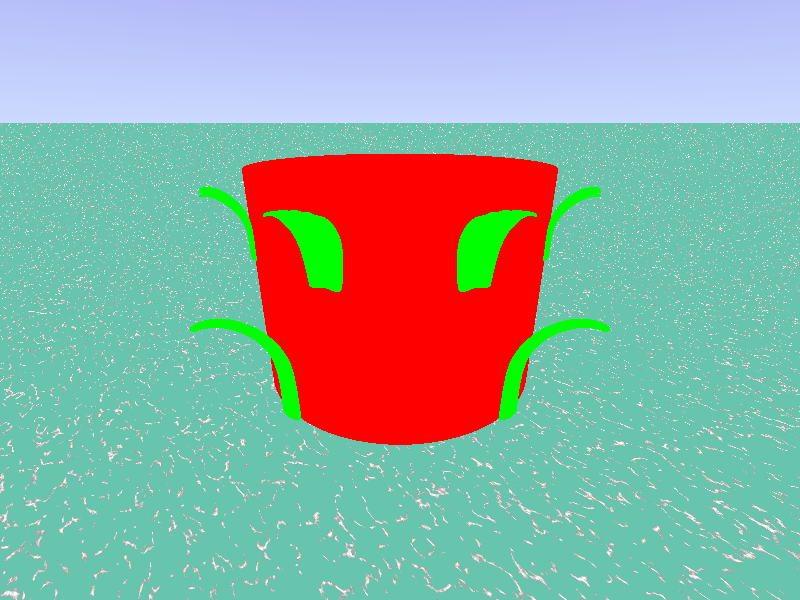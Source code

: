 // PoVRay 3.7 Scene File " ... .pov"
// author:  ...
// date:    ...
//--------------------------------------------------------------------------
#version 3.7;
global_settings{ assumed_gamma 1.0 }
#default{ finish{ ambient 0.1 diffuse 0.9 }} 
//--------------------------------------------------------------------------
#include "colors.inc"
#include "textures.inc"
#include "glass.inc"
#include "metals.inc"
#include "golds.inc"
#include "stones.inc"
#include "woods.inc"
#include "shapes.inc"
#include "shapes2.inc"
#include "functions.inc"
#include "math.inc"
#include "transforms.inc"
//--------------------------------------------------------------------------
// camera ------------------------------------------------------------------
#declare Camera_0 = camera {perspective angle 75               // front view
                            location  <0.0 , 1.0 ,-3.0>
                            right     x*image_width/image_height
                            look_at   <0.0 , 1.0 , 0.0>}
#declare Camera_1 = camera {/*ultra_wide_angle*/ angle 90   // diagonal view
                            location  <2.0 , 2.5 ,-3.0>
                            right     x*image_width/image_height
                            look_at   <0.0 , 1.0 , 0.0>}
#declare Camera_2 = camera {/*ultra_wide_angle*/ angle 90  //right side view
                            location  <3.0 , 1.0 , 0.0>
                            right     x*image_width/image_height
                            look_at   <0.0 , 1.0 , 0.0>}
#declare Camera_3 = camera {/*ultra_wide_angle*/ angle 90        // top view
                            location  <0.0 , 3.0 ,-0.001>
                            right     x*image_width/image_height
                            look_at   <0.0 , 1.0 , 0.0>}
#declare Camera_4 = camera {/*ultra_wide_angle*/ angle 90   // diagonal view
                            location  <4.0 , 3.5 ,-4.0>
                            right     x*image_width/image_height
                            look_at   <0.0 , 1.0 , 0.0>}
camera{Camera_4}
// sun ----------------------------------------------------------------------
light_source{< 3000,3000,-3000> color White}
// sky ----------------------------------------------------------------------
sky_sphere { pigment { gradient <0,1,0>
                       color_map { [0.00 rgb <0.6,0.7,1.0>]
                                   [0.35 rgb <0.1,0.0,0.8>]
                                   [0.65 rgb <0.1,0.0,0.8>]
                                   [1.00 rgb <0.6,0.7,1.0>] 
                                 } 
                       scale 2         
                     } // end of pigment
           } //end of skysphere
// ground -------------------------------------------------------------------
plane{ <0,1,0>, 0 texture{ T_Stone18 } }





#macro AcanthusPart(h, r, w)
union {
    #declare w = 1;
    #declare h = 1.618*w;
    #declare r = 0.1;
    
    /*cylinder { <0,0,0>, <0,h,0>, 0.01 pigment { Blue } }
    cylinder { <0,h,0>, <0,h,w>, 0.01 pigment { Blue } }
    cylinder { <0,h,w>, <0,0,w>, 0.01 pigment { Blue } }
    cylinder { <0,0,w>, <0,0,0>, 0.01 pigment { Blue } }*/


    sphere_sweep {
        b_spline
        6,
        
        <0,-1,0>, r,
        <0,0,0>, r,
        <0,1,0>, r*0.75,
        <0,h,h-1>, r*0.5,
        <0,h,w>, r*0.25
        <0,h-0.1,w+0.1>, 0
        
        scale 2*x
    }
}

/*#local a = 60;
union {
    cylinder { <0,0,0>, <0,h,0>, 1 }
    difference { 
        torus { r, 1 rotate 90*x }
        union {
            plane { <0,1,0>, 0 }
            plane { <0,1,0>, 0 rotate a*z }
        }
        translate <r,h,0>
    }
    difference {
        sphere { <r,0,0>, 1 scale 2*y }
        plane { <0,-1,0>, 0 }
        rotate a*z translate <r,h,0>
    }
    scale w*z
}*/
#end

#macro AcanthusLeaf(h, r, w, n)
union {
    #local s = 0.1;
    #for (i, 0,n-1)
        #local i2 = (i-(n-1)/2);
        #local h2 = h;
        #if (i = 0 | i = n-1)
             #local h2 = h - 8;
        #elseif (i = 1 | i = n-2)
             #local h2 = h - 4;
        #end
        object { AcanthusPart(h2, r, w) translate <s*i2,0,0> rotate -i2*5*z }
    #end
}
#end

union {                         
    cylinder { <0,0,0>, <0,3,0>, 2 pigment { Red } }
    #for (i, 0, 3)
        object { AcanthusLeaf(20, 3, 2, 1) pigment { Green } translate <0,0,2> rotate i*90*y }
    #end
    #for (i, 0, 7)
        object { AcanthusLeaf(20, 3, 2, 5) pigment { Green } scale 0.5 translate <0,2,2> rotate (i*45 + 22.5)*y }
    #end
}
